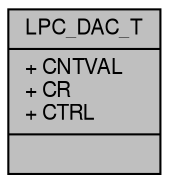 digraph "LPC_DAC_T"
{
  edge [fontname="FreeSans",fontsize="10",labelfontname="FreeSans",labelfontsize="10"];
  node [fontname="FreeSans",fontsize="10",shape=record];
  Node1 [label="{LPC_DAC_T\n|+ CNTVAL\l+ CR\l+ CTRL\l|}",height=0.2,width=0.4,color="black", fillcolor="grey75", style="filled", fontcolor="black"];
}
